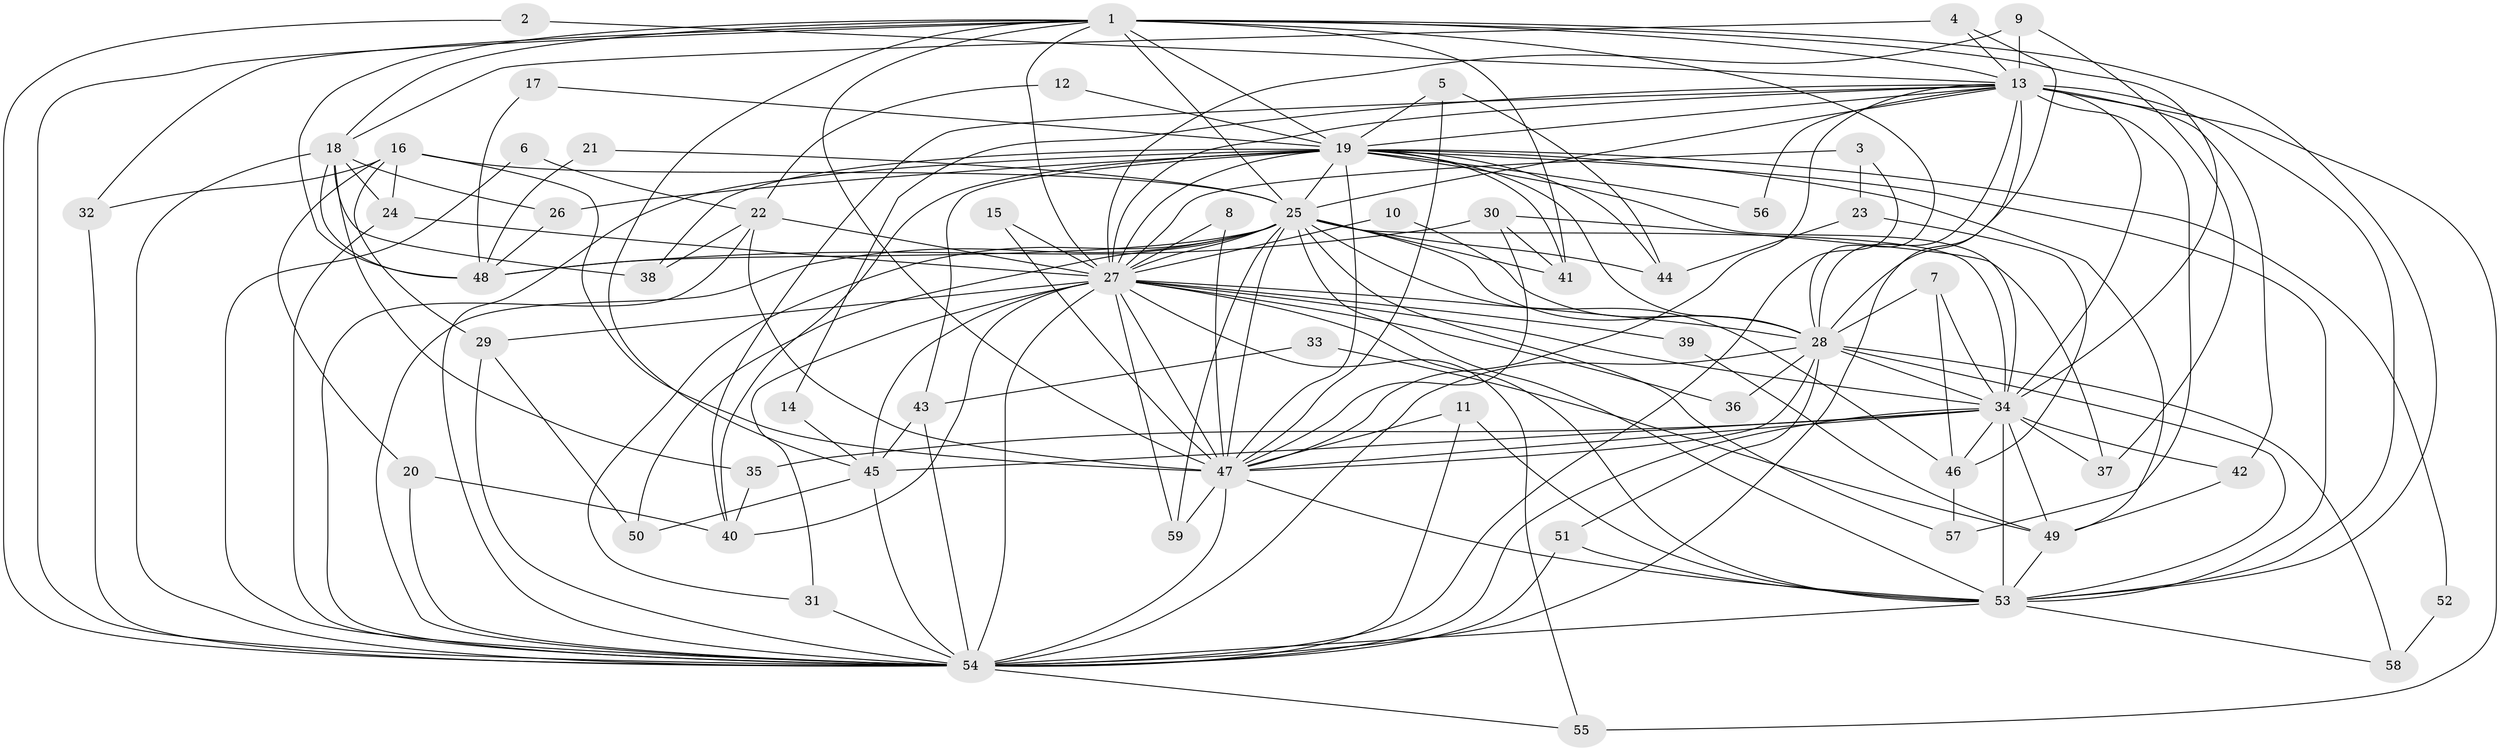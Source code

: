 // original degree distribution, {19: 0.00847457627118644, 23: 0.00847457627118644, 17: 0.00847457627118644, 15: 0.00847457627118644, 32: 0.00847457627118644, 21: 0.00847457627118644, 18: 0.00847457627118644, 22: 0.00847457627118644, 30: 0.00847457627118644, 27: 0.00847457627118644, 2: 0.5508474576271186, 7: 0.025423728813559324, 3: 0.23728813559322035, 6: 0.00847457627118644, 4: 0.03389830508474576, 8: 0.01694915254237288, 5: 0.0423728813559322}
// Generated by graph-tools (version 1.1) at 2025/01/03/09/25 03:01:24]
// undirected, 59 vertices, 173 edges
graph export_dot {
graph [start="1"]
  node [color=gray90,style=filled];
  1;
  2;
  3;
  4;
  5;
  6;
  7;
  8;
  9;
  10;
  11;
  12;
  13;
  14;
  15;
  16;
  17;
  18;
  19;
  20;
  21;
  22;
  23;
  24;
  25;
  26;
  27;
  28;
  29;
  30;
  31;
  32;
  33;
  34;
  35;
  36;
  37;
  38;
  39;
  40;
  41;
  42;
  43;
  44;
  45;
  46;
  47;
  48;
  49;
  50;
  51;
  52;
  53;
  54;
  55;
  56;
  57;
  58;
  59;
  1 -- 13 [weight=1.0];
  1 -- 18 [weight=1.0];
  1 -- 19 [weight=1.0];
  1 -- 25 [weight=1.0];
  1 -- 27 [weight=1.0];
  1 -- 28 [weight=2.0];
  1 -- 32 [weight=1.0];
  1 -- 34 [weight=1.0];
  1 -- 41 [weight=1.0];
  1 -- 45 [weight=1.0];
  1 -- 47 [weight=1.0];
  1 -- 48 [weight=1.0];
  1 -- 53 [weight=1.0];
  1 -- 54 [weight=1.0];
  2 -- 13 [weight=1.0];
  2 -- 54 [weight=1.0];
  3 -- 23 [weight=1.0];
  3 -- 27 [weight=1.0];
  3 -- 54 [weight=1.0];
  4 -- 13 [weight=1.0];
  4 -- 18 [weight=1.0];
  4 -- 28 [weight=1.0];
  5 -- 19 [weight=1.0];
  5 -- 44 [weight=1.0];
  5 -- 47 [weight=1.0];
  6 -- 22 [weight=1.0];
  6 -- 54 [weight=1.0];
  7 -- 28 [weight=2.0];
  7 -- 34 [weight=1.0];
  7 -- 46 [weight=1.0];
  8 -- 27 [weight=1.0];
  8 -- 47 [weight=1.0];
  9 -- 13 [weight=2.0];
  9 -- 27 [weight=1.0];
  9 -- 37 [weight=1.0];
  10 -- 27 [weight=1.0];
  10 -- 28 [weight=1.0];
  11 -- 47 [weight=1.0];
  11 -- 53 [weight=1.0];
  11 -- 54 [weight=1.0];
  12 -- 19 [weight=1.0];
  12 -- 22 [weight=1.0];
  13 -- 14 [weight=1.0];
  13 -- 19 [weight=1.0];
  13 -- 25 [weight=1.0];
  13 -- 27 [weight=2.0];
  13 -- 28 [weight=2.0];
  13 -- 34 [weight=1.0];
  13 -- 40 [weight=1.0];
  13 -- 42 [weight=1.0];
  13 -- 47 [weight=1.0];
  13 -- 53 [weight=3.0];
  13 -- 54 [weight=1.0];
  13 -- 55 [weight=1.0];
  13 -- 56 [weight=1.0];
  13 -- 57 [weight=1.0];
  14 -- 45 [weight=1.0];
  15 -- 27 [weight=1.0];
  15 -- 47 [weight=1.0];
  16 -- 20 [weight=1.0];
  16 -- 24 [weight=1.0];
  16 -- 25 [weight=1.0];
  16 -- 29 [weight=1.0];
  16 -- 32 [weight=1.0];
  16 -- 47 [weight=1.0];
  17 -- 19 [weight=1.0];
  17 -- 48 [weight=1.0];
  18 -- 24 [weight=1.0];
  18 -- 26 [weight=1.0];
  18 -- 35 [weight=1.0];
  18 -- 38 [weight=1.0];
  18 -- 48 [weight=1.0];
  18 -- 54 [weight=1.0];
  19 -- 25 [weight=2.0];
  19 -- 26 [weight=1.0];
  19 -- 27 [weight=2.0];
  19 -- 28 [weight=1.0];
  19 -- 34 [weight=2.0];
  19 -- 38 [weight=1.0];
  19 -- 40 [weight=1.0];
  19 -- 41 [weight=1.0];
  19 -- 43 [weight=1.0];
  19 -- 44 [weight=1.0];
  19 -- 47 [weight=2.0];
  19 -- 49 [weight=2.0];
  19 -- 52 [weight=1.0];
  19 -- 53 [weight=1.0];
  19 -- 54 [weight=1.0];
  19 -- 56 [weight=1.0];
  20 -- 40 [weight=1.0];
  20 -- 54 [weight=1.0];
  21 -- 25 [weight=1.0];
  21 -- 48 [weight=1.0];
  22 -- 27 [weight=2.0];
  22 -- 38 [weight=1.0];
  22 -- 47 [weight=1.0];
  22 -- 54 [weight=1.0];
  23 -- 44 [weight=1.0];
  23 -- 46 [weight=1.0];
  24 -- 27 [weight=1.0];
  24 -- 54 [weight=1.0];
  25 -- 27 [weight=1.0];
  25 -- 28 [weight=1.0];
  25 -- 31 [weight=1.0];
  25 -- 34 [weight=1.0];
  25 -- 41 [weight=1.0];
  25 -- 44 [weight=1.0];
  25 -- 46 [weight=1.0];
  25 -- 47 [weight=1.0];
  25 -- 48 [weight=2.0];
  25 -- 50 [weight=1.0];
  25 -- 53 [weight=1.0];
  25 -- 54 [weight=1.0];
  25 -- 57 [weight=1.0];
  25 -- 59 [weight=1.0];
  26 -- 48 [weight=1.0];
  27 -- 28 [weight=1.0];
  27 -- 29 [weight=1.0];
  27 -- 31 [weight=1.0];
  27 -- 34 [weight=1.0];
  27 -- 36 [weight=1.0];
  27 -- 39 [weight=1.0];
  27 -- 40 [weight=2.0];
  27 -- 45 [weight=2.0];
  27 -- 47 [weight=3.0];
  27 -- 53 [weight=1.0];
  27 -- 54 [weight=2.0];
  27 -- 55 [weight=1.0];
  27 -- 59 [weight=1.0];
  28 -- 34 [weight=1.0];
  28 -- 36 [weight=1.0];
  28 -- 47 [weight=1.0];
  28 -- 51 [weight=1.0];
  28 -- 53 [weight=1.0];
  28 -- 54 [weight=1.0];
  28 -- 58 [weight=1.0];
  29 -- 50 [weight=1.0];
  29 -- 54 [weight=1.0];
  30 -- 37 [weight=1.0];
  30 -- 41 [weight=2.0];
  30 -- 47 [weight=1.0];
  30 -- 48 [weight=1.0];
  31 -- 54 [weight=2.0];
  32 -- 54 [weight=1.0];
  33 -- 43 [weight=1.0];
  33 -- 49 [weight=1.0];
  34 -- 35 [weight=1.0];
  34 -- 37 [weight=1.0];
  34 -- 42 [weight=1.0];
  34 -- 45 [weight=1.0];
  34 -- 46 [weight=1.0];
  34 -- 47 [weight=1.0];
  34 -- 49 [weight=2.0];
  34 -- 53 [weight=2.0];
  34 -- 54 [weight=1.0];
  35 -- 40 [weight=1.0];
  39 -- 49 [weight=1.0];
  42 -- 49 [weight=1.0];
  43 -- 45 [weight=1.0];
  43 -- 54 [weight=1.0];
  45 -- 50 [weight=1.0];
  45 -- 54 [weight=1.0];
  46 -- 57 [weight=1.0];
  47 -- 53 [weight=1.0];
  47 -- 54 [weight=4.0];
  47 -- 59 [weight=1.0];
  49 -- 53 [weight=1.0];
  51 -- 53 [weight=1.0];
  51 -- 54 [weight=1.0];
  52 -- 58 [weight=1.0];
  53 -- 54 [weight=2.0];
  53 -- 58 [weight=1.0];
  54 -- 55 [weight=1.0];
}
